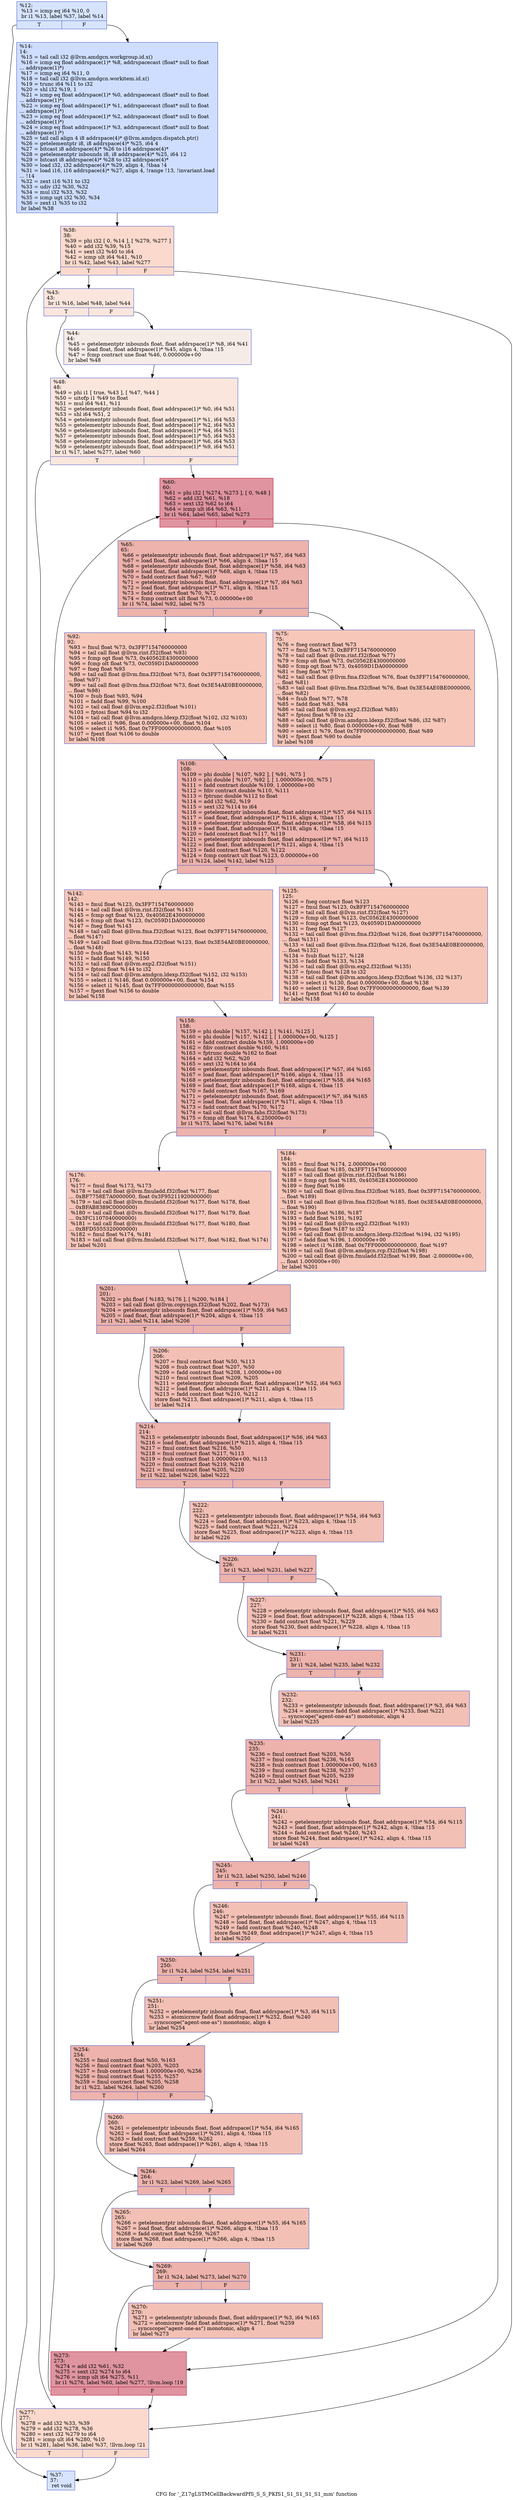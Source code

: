 digraph "CFG for '_Z17gLSTMCellBackwardPfS_S_S_PKfS1_S1_S1_S1_S1_mm' function" {
	label="CFG for '_Z17gLSTMCellBackwardPfS_S_S_PKfS1_S1_S1_S1_S1_mm' function";

	Node0x5e7a9f0 [shape=record,color="#3d50c3ff", style=filled, fillcolor="#a5c3fe70",label="{%12:\l  %13 = icmp eq i64 %10, 0\l  br i1 %13, label %37, label %14\l|{<s0>T|<s1>F}}"];
	Node0x5e7a9f0:s0 -> Node0x5e7a7c0;
	Node0x5e7a9f0:s1 -> Node0x5e7a810;
	Node0x5e7a810 [shape=record,color="#3d50c3ff", style=filled, fillcolor="#93b5fe70",label="{%14:\l14:                                               \l  %15 = tail call i32 @llvm.amdgcn.workgroup.id.x()\l  %16 = icmp eq float addrspace(1)* %8, addrspacecast (float* null to float\l... addrspace(1)*)\l  %17 = icmp eq i64 %11, 0\l  %18 = tail call i32 @llvm.amdgcn.workitem.id.x()\l  %19 = trunc i64 %11 to i32\l  %20 = shl i32 %19, 1\l  %21 = icmp eq float addrspace(1)* %0, addrspacecast (float* null to float\l... addrspace(1)*)\l  %22 = icmp eq float addrspace(1)* %1, addrspacecast (float* null to float\l... addrspace(1)*)\l  %23 = icmp eq float addrspace(1)* %2, addrspacecast (float* null to float\l... addrspace(1)*)\l  %24 = icmp eq float addrspace(1)* %3, addrspacecast (float* null to float\l... addrspace(1)*)\l  %25 = tail call align 4 i8 addrspace(4)* @llvm.amdgcn.dispatch.ptr()\l  %26 = getelementptr i8, i8 addrspace(4)* %25, i64 4\l  %27 = bitcast i8 addrspace(4)* %26 to i16 addrspace(4)*\l  %28 = getelementptr inbounds i8, i8 addrspace(4)* %25, i64 12\l  %29 = bitcast i8 addrspace(4)* %28 to i32 addrspace(4)*\l  %30 = load i32, i32 addrspace(4)* %29, align 4, !tbaa !4\l  %31 = load i16, i16 addrspace(4)* %27, align 4, !range !13, !invariant.load\l... !14\l  %32 = zext i16 %31 to i32\l  %33 = udiv i32 %30, %32\l  %34 = mul i32 %33, %32\l  %35 = icmp ugt i32 %30, %34\l  %36 = zext i1 %35 to i32\l  br label %38\l}"];
	Node0x5e7a810 -> Node0x5e7e5b0;
	Node0x5e7a7c0 [shape=record,color="#3d50c3ff", style=filled, fillcolor="#a5c3fe70",label="{%37:\l37:                                               \l  ret void\l}"];
	Node0x5e7e5b0 [shape=record,color="#3d50c3ff", style=filled, fillcolor="#f7ac8e70",label="{%38:\l38:                                               \l  %39 = phi i32 [ 0, %14 ], [ %279, %277 ]\l  %40 = add i32 %39, %15\l  %41 = sext i32 %40 to i64\l  %42 = icmp ult i64 %41, %10\l  br i1 %42, label %43, label %277\l|{<s0>T|<s1>F}}"];
	Node0x5e7e5b0:s0 -> Node0x5e7e990;
	Node0x5e7e5b0:s1 -> Node0x5e7e700;
	Node0x5e7e990 [shape=record,color="#3d50c3ff", style=filled, fillcolor="#f3c7b170",label="{%43:\l43:                                               \l  br i1 %16, label %48, label %44\l|{<s0>T|<s1>F}}"];
	Node0x5e7e990:s0 -> Node0x5e7ead0;
	Node0x5e7e990:s1 -> Node0x5e7eb20;
	Node0x5e7eb20 [shape=record,color="#3d50c3ff", style=filled, fillcolor="#ead5c970",label="{%44:\l44:                                               \l  %45 = getelementptr inbounds float, float addrspace(1)* %8, i64 %41\l  %46 = load float, float addrspace(1)* %45, align 4, !tbaa !15\l  %47 = fcmp contract une float %46, 0.000000e+00\l  br label %48\l}"];
	Node0x5e7eb20 -> Node0x5e7ead0;
	Node0x5e7ead0 [shape=record,color="#3d50c3ff", style=filled, fillcolor="#f3c7b170",label="{%48:\l48:                                               \l  %49 = phi i1 [ true, %43 ], [ %47, %44 ]\l  %50 = uitofp i1 %49 to float\l  %51 = mul i64 %41, %11\l  %52 = getelementptr inbounds float, float addrspace(1)* %0, i64 %51\l  %53 = shl i64 %51, 2\l  %54 = getelementptr inbounds float, float addrspace(1)* %1, i64 %53\l  %55 = getelementptr inbounds float, float addrspace(1)* %2, i64 %53\l  %56 = getelementptr inbounds float, float addrspace(1)* %4, i64 %51\l  %57 = getelementptr inbounds float, float addrspace(1)* %5, i64 %53\l  %58 = getelementptr inbounds float, float addrspace(1)* %6, i64 %53\l  %59 = getelementptr inbounds float, float addrspace(1)* %9, i64 %51\l  br i1 %17, label %277, label %60\l|{<s0>T|<s1>F}}"];
	Node0x5e7ead0:s0 -> Node0x5e7e700;
	Node0x5e7ead0:s1 -> Node0x5e800c0;
	Node0x5e800c0 [shape=record,color="#b70d28ff", style=filled, fillcolor="#b70d2870",label="{%60:\l60:                                               \l  %61 = phi i32 [ %274, %273 ], [ 0, %48 ]\l  %62 = add i32 %61, %18\l  %63 = sext i32 %62 to i64\l  %64 = icmp ult i64 %63, %11\l  br i1 %64, label %65, label %273\l|{<s0>T|<s1>F}}"];
	Node0x5e800c0:s0 -> Node0x5e7e280;
	Node0x5e800c0:s1 -> Node0x5e801f0;
	Node0x5e7e280 [shape=record,color="#3d50c3ff", style=filled, fillcolor="#d6524470",label="{%65:\l65:                                               \l  %66 = getelementptr inbounds float, float addrspace(1)* %57, i64 %63\l  %67 = load float, float addrspace(1)* %66, align 4, !tbaa !15\l  %68 = getelementptr inbounds float, float addrspace(1)* %58, i64 %63\l  %69 = load float, float addrspace(1)* %68, align 4, !tbaa !15\l  %70 = fadd contract float %67, %69\l  %71 = getelementptr inbounds float, float addrspace(1)* %7, i64 %63\l  %72 = load float, float addrspace(1)* %71, align 4, !tbaa !15\l  %73 = fadd contract float %70, %72\l  %74 = fcmp contract ult float %73, 0.000000e+00\l  br i1 %74, label %92, label %75\l|{<s0>T|<s1>F}}"];
	Node0x5e7e280:s0 -> Node0x5e81320;
	Node0x5e7e280:s1 -> Node0x5e81370;
	Node0x5e81370 [shape=record,color="#3d50c3ff", style=filled, fillcolor="#ec7f6370",label="{%75:\l75:                                               \l  %76 = fneg contract float %73\l  %77 = fmul float %73, 0xBFF7154760000000\l  %78 = tail call float @llvm.rint.f32(float %77)\l  %79 = fcmp olt float %73, 0xC0562E4300000000\l  %80 = fcmp ogt float %73, 0x4059D1DA00000000\l  %81 = fneg float %77\l  %82 = tail call float @llvm.fma.f32(float %76, float 0x3FF7154760000000,\l... float %81)\l  %83 = tail call float @llvm.fma.f32(float %76, float 0x3E54AE0BE0000000,\l... float %82)\l  %84 = fsub float %77, %78\l  %85 = fadd float %83, %84\l  %86 = tail call float @llvm.exp2.f32(float %85)\l  %87 = fptosi float %78 to i32\l  %88 = tail call float @llvm.amdgcn.ldexp.f32(float %86, i32 %87)\l  %89 = select i1 %80, float 0.000000e+00, float %88\l  %90 = select i1 %79, float 0x7FF0000000000000, float %89\l  %91 = fpext float %90 to double\l  br label %108\l}"];
	Node0x5e81370 -> Node0x5e825f0;
	Node0x5e81320 [shape=record,color="#3d50c3ff", style=filled, fillcolor="#ec7f6370",label="{%92:\l92:                                               \l  %93 = fmul float %73, 0x3FF7154760000000\l  %94 = tail call float @llvm.rint.f32(float %93)\l  %95 = fcmp ogt float %73, 0x40562E4300000000\l  %96 = fcmp olt float %73, 0xC059D1DA00000000\l  %97 = fneg float %93\l  %98 = tail call float @llvm.fma.f32(float %73, float 0x3FF7154760000000,\l... float %97)\l  %99 = tail call float @llvm.fma.f32(float %73, float 0x3E54AE0BE0000000,\l... float %98)\l  %100 = fsub float %93, %94\l  %101 = fadd float %99, %100\l  %102 = tail call float @llvm.exp2.f32(float %101)\l  %103 = fptosi float %94 to i32\l  %104 = tail call float @llvm.amdgcn.ldexp.f32(float %102, i32 %103)\l  %105 = select i1 %96, float 0.000000e+00, float %104\l  %106 = select i1 %95, float 0x7FF0000000000000, float %105\l  %107 = fpext float %106 to double\l  br label %108\l}"];
	Node0x5e81320 -> Node0x5e825f0;
	Node0x5e825f0 [shape=record,color="#3d50c3ff", style=filled, fillcolor="#d6524470",label="{%108:\l108:                                              \l  %109 = phi double [ %107, %92 ], [ %91, %75 ]\l  %110 = phi double [ %107, %92 ], [ 1.000000e+00, %75 ]\l  %111 = fadd contract double %109, 1.000000e+00\l  %112 = fdiv contract double %110, %111\l  %113 = fptrunc double %112 to float\l  %114 = add i32 %62, %19\l  %115 = sext i32 %114 to i64\l  %116 = getelementptr inbounds float, float addrspace(1)* %57, i64 %115\l  %117 = load float, float addrspace(1)* %116, align 4, !tbaa !15\l  %118 = getelementptr inbounds float, float addrspace(1)* %58, i64 %115\l  %119 = load float, float addrspace(1)* %118, align 4, !tbaa !15\l  %120 = fadd contract float %117, %119\l  %121 = getelementptr inbounds float, float addrspace(1)* %7, i64 %115\l  %122 = load float, float addrspace(1)* %121, align 4, !tbaa !15\l  %123 = fadd contract float %120, %122\l  %124 = fcmp contract ult float %123, 0.000000e+00\l  br i1 %124, label %142, label %125\l|{<s0>T|<s1>F}}"];
	Node0x5e825f0:s0 -> Node0x5e83c20;
	Node0x5e825f0:s1 -> Node0x5e83c70;
	Node0x5e83c70 [shape=record,color="#3d50c3ff", style=filled, fillcolor="#ec7f6370",label="{%125:\l125:                                              \l  %126 = fneg contract float %123\l  %127 = fmul float %123, 0xBFF7154760000000\l  %128 = tail call float @llvm.rint.f32(float %127)\l  %129 = fcmp olt float %123, 0xC0562E4300000000\l  %130 = fcmp ogt float %123, 0x4059D1DA00000000\l  %131 = fneg float %127\l  %132 = tail call float @llvm.fma.f32(float %126, float 0x3FF7154760000000,\l... float %131)\l  %133 = tail call float @llvm.fma.f32(float %126, float 0x3E54AE0BE0000000,\l... float %132)\l  %134 = fsub float %127, %128\l  %135 = fadd float %133, %134\l  %136 = tail call float @llvm.exp2.f32(float %135)\l  %137 = fptosi float %128 to i32\l  %138 = tail call float @llvm.amdgcn.ldexp.f32(float %136, i32 %137)\l  %139 = select i1 %130, float 0.000000e+00, float %138\l  %140 = select i1 %129, float 0x7FF0000000000000, float %139\l  %141 = fpext float %140 to double\l  br label %158\l}"];
	Node0x5e83c70 -> Node0x5e84d10;
	Node0x5e83c20 [shape=record,color="#3d50c3ff", style=filled, fillcolor="#ec7f6370",label="{%142:\l142:                                              \l  %143 = fmul float %123, 0x3FF7154760000000\l  %144 = tail call float @llvm.rint.f32(float %143)\l  %145 = fcmp ogt float %123, 0x40562E4300000000\l  %146 = fcmp olt float %123, 0xC059D1DA00000000\l  %147 = fneg float %143\l  %148 = tail call float @llvm.fma.f32(float %123, float 0x3FF7154760000000,\l... float %147)\l  %149 = tail call float @llvm.fma.f32(float %123, float 0x3E54AE0BE0000000,\l... float %148)\l  %150 = fsub float %143, %144\l  %151 = fadd float %149, %150\l  %152 = tail call float @llvm.exp2.f32(float %151)\l  %153 = fptosi float %144 to i32\l  %154 = tail call float @llvm.amdgcn.ldexp.f32(float %152, i32 %153)\l  %155 = select i1 %146, float 0.000000e+00, float %154\l  %156 = select i1 %145, float 0x7FF0000000000000, float %155\l  %157 = fpext float %156 to double\l  br label %158\l}"];
	Node0x5e83c20 -> Node0x5e84d10;
	Node0x5e84d10 [shape=record,color="#3d50c3ff", style=filled, fillcolor="#d6524470",label="{%158:\l158:                                              \l  %159 = phi double [ %157, %142 ], [ %141, %125 ]\l  %160 = phi double [ %157, %142 ], [ 1.000000e+00, %125 ]\l  %161 = fadd contract double %159, 1.000000e+00\l  %162 = fdiv contract double %160, %161\l  %163 = fptrunc double %162 to float\l  %164 = add i32 %62, %20\l  %165 = sext i32 %164 to i64\l  %166 = getelementptr inbounds float, float addrspace(1)* %57, i64 %165\l  %167 = load float, float addrspace(1)* %166, align 4, !tbaa !15\l  %168 = getelementptr inbounds float, float addrspace(1)* %58, i64 %165\l  %169 = load float, float addrspace(1)* %168, align 4, !tbaa !15\l  %170 = fadd contract float %167, %169\l  %171 = getelementptr inbounds float, float addrspace(1)* %7, i64 %165\l  %172 = load float, float addrspace(1)* %171, align 4, !tbaa !15\l  %173 = fadd contract float %170, %172\l  %174 = tail call float @llvm.fabs.f32(float %173)\l  %175 = fcmp olt float %174, 6.250000e-01\l  br i1 %175, label %176, label %184\l|{<s0>T|<s1>F}}"];
	Node0x5e84d10:s0 -> Node0x5e86360;
	Node0x5e84d10:s1 -> Node0x5e863b0;
	Node0x5e86360 [shape=record,color="#3d50c3ff", style=filled, fillcolor="#ec7f6370",label="{%176:\l176:                                              \l  %177 = fmul float %173, %173\l  %178 = tail call float @llvm.fmuladd.f32(float %177, float\l... 0xBF7758E7A0000000, float 0x3F95211920000000)\l  %179 = tail call float @llvm.fmuladd.f32(float %177, float %178, float\l... 0xBFAB8389C0000000)\l  %180 = tail call float @llvm.fmuladd.f32(float %177, float %179, float\l... 0x3FC1107040000000)\l  %181 = tail call float @llvm.fmuladd.f32(float %177, float %180, float\l... 0xBFD5555320000000)\l  %182 = fmul float %174, %181\l  %183 = tail call float @llvm.fmuladd.f32(float %177, float %182, float %174)\l  br label %201\l}"];
	Node0x5e86360 -> Node0x5e86ef0;
	Node0x5e863b0 [shape=record,color="#3d50c3ff", style=filled, fillcolor="#ec7f6370",label="{%184:\l184:                                              \l  %185 = fmul float %174, 2.000000e+00\l  %186 = fmul float %185, 0x3FF7154760000000\l  %187 = tail call float @llvm.rint.f32(float %186)\l  %188 = fcmp ogt float %185, 0x40562E4300000000\l  %189 = fneg float %186\l  %190 = tail call float @llvm.fma.f32(float %185, float 0x3FF7154760000000,\l... float %189)\l  %191 = tail call float @llvm.fma.f32(float %185, float 0x3E54AE0BE0000000,\l... float %190)\l  %192 = fsub float %186, %187\l  %193 = fadd float %191, %192\l  %194 = tail call float @llvm.exp2.f32(float %193)\l  %195 = fptosi float %187 to i32\l  %196 = tail call float @llvm.amdgcn.ldexp.f32(float %194, i32 %195)\l  %197 = fadd float %196, 1.000000e+00\l  %198 = select i1 %188, float 0x7FF0000000000000, float %197\l  %199 = tail call float @llvm.amdgcn.rcp.f32(float %198)\l  %200 = tail call float @llvm.fmuladd.f32(float %199, float -2.000000e+00,\l... float 1.000000e+00)\l  br label %201\l}"];
	Node0x5e863b0 -> Node0x5e86ef0;
	Node0x5e86ef0 [shape=record,color="#3d50c3ff", style=filled, fillcolor="#d6524470",label="{%201:\l201:                                              \l  %202 = phi float [ %183, %176 ], [ %200, %184 ]\l  %203 = tail call float @llvm.copysign.f32(float %202, float %173)\l  %204 = getelementptr inbounds float, float addrspace(1)* %59, i64 %63\l  %205 = load float, float addrspace(1)* %204, align 4, !tbaa !15\l  br i1 %21, label %214, label %206\l|{<s0>T|<s1>F}}"];
	Node0x5e86ef0:s0 -> Node0x5e882a0;
	Node0x5e86ef0:s1 -> Node0x5e882f0;
	Node0x5e882f0 [shape=record,color="#3d50c3ff", style=filled, fillcolor="#e5705870",label="{%206:\l206:                                              \l  %207 = fmul contract float %50, %113\l  %208 = fsub contract float %207, %50\l  %209 = fadd contract float %208, 1.000000e+00\l  %210 = fmul contract float %209, %205\l  %211 = getelementptr inbounds float, float addrspace(1)* %52, i64 %63\l  %212 = load float, float addrspace(1)* %211, align 4, !tbaa !15\l  %213 = fadd contract float %210, %212\l  store float %213, float addrspace(1)* %211, align 4, !tbaa !15\l  br label %214\l}"];
	Node0x5e882f0 -> Node0x5e882a0;
	Node0x5e882a0 [shape=record,color="#3d50c3ff", style=filled, fillcolor="#d6524470",label="{%214:\l214:                                              \l  %215 = getelementptr inbounds float, float addrspace(1)* %56, i64 %63\l  %216 = load float, float addrspace(1)* %215, align 4, !tbaa !15\l  %217 = fmul contract float %216, %50\l  %218 = fmul contract float %217, %113\l  %219 = fsub contract float 1.000000e+00, %113\l  %220 = fmul contract float %219, %218\l  %221 = fmul contract float %205, %220\l  br i1 %22, label %226, label %222\l|{<s0>T|<s1>F}}"];
	Node0x5e882a0:s0 -> Node0x5e88cb0;
	Node0x5e882a0:s1 -> Node0x5e88d00;
	Node0x5e88d00 [shape=record,color="#3d50c3ff", style=filled, fillcolor="#e5705870",label="{%222:\l222:                                              \l  %223 = getelementptr inbounds float, float addrspace(1)* %54, i64 %63\l  %224 = load float, float addrspace(1)* %223, align 4, !tbaa !15\l  %225 = fadd contract float %221, %224\l  store float %225, float addrspace(1)* %223, align 4, !tbaa !15\l  br label %226\l}"];
	Node0x5e88d00 -> Node0x5e88cb0;
	Node0x5e88cb0 [shape=record,color="#3d50c3ff", style=filled, fillcolor="#d6524470",label="{%226:\l226:                                              \l  br i1 %23, label %231, label %227\l|{<s0>T|<s1>F}}"];
	Node0x5e88cb0:s0 -> Node0x5e890a0;
	Node0x5e88cb0:s1 -> Node0x5e890f0;
	Node0x5e890f0 [shape=record,color="#3d50c3ff", style=filled, fillcolor="#e5705870",label="{%227:\l227:                                              \l  %228 = getelementptr inbounds float, float addrspace(1)* %55, i64 %63\l  %229 = load float, float addrspace(1)* %228, align 4, !tbaa !15\l  %230 = fadd contract float %221, %229\l  store float %230, float addrspace(1)* %228, align 4, !tbaa !15\l  br label %231\l}"];
	Node0x5e890f0 -> Node0x5e890a0;
	Node0x5e890a0 [shape=record,color="#3d50c3ff", style=filled, fillcolor="#d6524470",label="{%231:\l231:                                              \l  br i1 %24, label %235, label %232\l|{<s0>T|<s1>F}}"];
	Node0x5e890a0:s0 -> Node0x5e89490;
	Node0x5e890a0:s1 -> Node0x5e894e0;
	Node0x5e894e0 [shape=record,color="#3d50c3ff", style=filled, fillcolor="#e5705870",label="{%232:\l232:                                              \l  %233 = getelementptr inbounds float, float addrspace(1)* %3, i64 %63\l  %234 = atomicrmw fadd float addrspace(1)* %233, float %221\l... syncscope(\"agent-one-as\") monotonic, align 4\l  br label %235\l}"];
	Node0x5e894e0 -> Node0x5e89490;
	Node0x5e89490 [shape=record,color="#3d50c3ff", style=filled, fillcolor="#d6524470",label="{%235:\l235:                                              \l  %236 = fmul contract float %203, %50\l  %237 = fmul contract float %236, %163\l  %238 = fsub contract float 1.000000e+00, %163\l  %239 = fmul contract float %238, %237\l  %240 = fmul contract float %205, %239\l  br i1 %22, label %245, label %241\l|{<s0>T|<s1>F}}"];
	Node0x5e89490:s0 -> Node0x5e89a80;
	Node0x5e89490:s1 -> Node0x5e89ad0;
	Node0x5e89ad0 [shape=record,color="#3d50c3ff", style=filled, fillcolor="#e5705870",label="{%241:\l241:                                              \l  %242 = getelementptr inbounds float, float addrspace(1)* %54, i64 %115\l  %243 = load float, float addrspace(1)* %242, align 4, !tbaa !15\l  %244 = fadd contract float %240, %243\l  store float %244, float addrspace(1)* %242, align 4, !tbaa !15\l  br label %245\l}"];
	Node0x5e89ad0 -> Node0x5e89a80;
	Node0x5e89a80 [shape=record,color="#3d50c3ff", style=filled, fillcolor="#d6524470",label="{%245:\l245:                                              \l  br i1 %23, label %250, label %246\l|{<s0>T|<s1>F}}"];
	Node0x5e89a80:s0 -> Node0x5e89e70;
	Node0x5e89a80:s1 -> Node0x5e89ec0;
	Node0x5e89ec0 [shape=record,color="#3d50c3ff", style=filled, fillcolor="#e5705870",label="{%246:\l246:                                              \l  %247 = getelementptr inbounds float, float addrspace(1)* %55, i64 %115\l  %248 = load float, float addrspace(1)* %247, align 4, !tbaa !15\l  %249 = fadd contract float %240, %248\l  store float %249, float addrspace(1)* %247, align 4, !tbaa !15\l  br label %250\l}"];
	Node0x5e89ec0 -> Node0x5e89e70;
	Node0x5e89e70 [shape=record,color="#3d50c3ff", style=filled, fillcolor="#d6524470",label="{%250:\l250:                                              \l  br i1 %24, label %254, label %251\l|{<s0>T|<s1>F}}"];
	Node0x5e89e70:s0 -> Node0x5e8a260;
	Node0x5e89e70:s1 -> Node0x5e8a2b0;
	Node0x5e8a2b0 [shape=record,color="#3d50c3ff", style=filled, fillcolor="#e5705870",label="{%251:\l251:                                              \l  %252 = getelementptr inbounds float, float addrspace(1)* %3, i64 %115\l  %253 = atomicrmw fadd float addrspace(1)* %252, float %240\l... syncscope(\"agent-one-as\") monotonic, align 4\l  br label %254\l}"];
	Node0x5e8a2b0 -> Node0x5e8a260;
	Node0x5e8a260 [shape=record,color="#3d50c3ff", style=filled, fillcolor="#d6524470",label="{%254:\l254:                                              \l  %255 = fmul contract float %50, %163\l  %256 = fmul contract float %203, %203\l  %257 = fsub contract float 1.000000e+00, %256\l  %258 = fmul contract float %255, %257\l  %259 = fmul contract float %205, %258\l  br i1 %22, label %264, label %260\l|{<s0>T|<s1>F}}"];
	Node0x5e8a260:s0 -> Node0x5e84150;
	Node0x5e8a260:s1 -> Node0x5e841a0;
	Node0x5e841a0 [shape=record,color="#3d50c3ff", style=filled, fillcolor="#e5705870",label="{%260:\l260:                                              \l  %261 = getelementptr inbounds float, float addrspace(1)* %54, i64 %165\l  %262 = load float, float addrspace(1)* %261, align 4, !tbaa !15\l  %263 = fadd contract float %259, %262\l  store float %263, float addrspace(1)* %261, align 4, !tbaa !15\l  br label %264\l}"];
	Node0x5e841a0 -> Node0x5e84150;
	Node0x5e84150 [shape=record,color="#3d50c3ff", style=filled, fillcolor="#d6524470",label="{%264:\l264:                                              \l  br i1 %23, label %269, label %265\l|{<s0>T|<s1>F}}"];
	Node0x5e84150:s0 -> Node0x5e84540;
	Node0x5e84150:s1 -> Node0x5e84590;
	Node0x5e84590 [shape=record,color="#3d50c3ff", style=filled, fillcolor="#e5705870",label="{%265:\l265:                                              \l  %266 = getelementptr inbounds float, float addrspace(1)* %55, i64 %165\l  %267 = load float, float addrspace(1)* %266, align 4, !tbaa !15\l  %268 = fadd contract float %259, %267\l  store float %268, float addrspace(1)* %266, align 4, !tbaa !15\l  br label %269\l}"];
	Node0x5e84590 -> Node0x5e84540;
	Node0x5e84540 [shape=record,color="#3d50c3ff", style=filled, fillcolor="#d6524470",label="{%269:\l269:                                              \l  br i1 %24, label %273, label %270\l|{<s0>T|<s1>F}}"];
	Node0x5e84540:s0 -> Node0x5e801f0;
	Node0x5e84540:s1 -> Node0x5e8b810;
	Node0x5e8b810 [shape=record,color="#3d50c3ff", style=filled, fillcolor="#e5705870",label="{%270:\l270:                                              \l  %271 = getelementptr inbounds float, float addrspace(1)* %3, i64 %165\l  %272 = atomicrmw fadd float addrspace(1)* %271, float %259\l... syncscope(\"agent-one-as\") monotonic, align 4\l  br label %273\l}"];
	Node0x5e8b810 -> Node0x5e801f0;
	Node0x5e801f0 [shape=record,color="#b70d28ff", style=filled, fillcolor="#b70d2870",label="{%273:\l273:                                              \l  %274 = add i32 %61, %32\l  %275 = sext i32 %274 to i64\l  %276 = icmp ult i64 %275, %11\l  br i1 %276, label %60, label %277, !llvm.loop !19\l|{<s0>T|<s1>F}}"];
	Node0x5e801f0:s0 -> Node0x5e800c0;
	Node0x5e801f0:s1 -> Node0x5e7e700;
	Node0x5e7e700 [shape=record,color="#3d50c3ff", style=filled, fillcolor="#f7ac8e70",label="{%277:\l277:                                              \l  %278 = add i32 %33, %39\l  %279 = add i32 %278, %36\l  %280 = sext i32 %279 to i64\l  %281 = icmp ult i64 %280, %10\l  br i1 %281, label %38, label %37, !llvm.loop !21\l|{<s0>T|<s1>F}}"];
	Node0x5e7e700:s0 -> Node0x5e7e5b0;
	Node0x5e7e700:s1 -> Node0x5e7a7c0;
}
